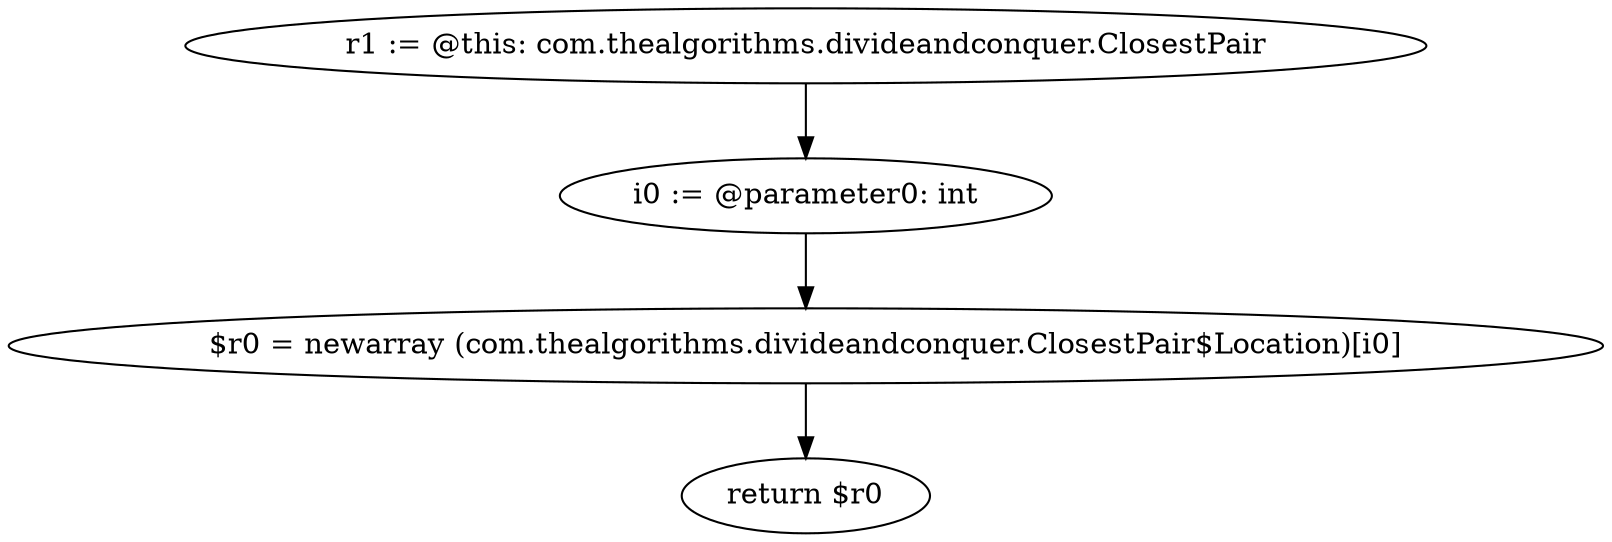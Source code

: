digraph "unitGraph" {
    "r1 := @this: com.thealgorithms.divideandconquer.ClosestPair"
    "i0 := @parameter0: int"
    "$r0 = newarray (com.thealgorithms.divideandconquer.ClosestPair$Location)[i0]"
    "return $r0"
    "r1 := @this: com.thealgorithms.divideandconquer.ClosestPair"->"i0 := @parameter0: int";
    "i0 := @parameter0: int"->"$r0 = newarray (com.thealgorithms.divideandconquer.ClosestPair$Location)[i0]";
    "$r0 = newarray (com.thealgorithms.divideandconquer.ClosestPair$Location)[i0]"->"return $r0";
}
